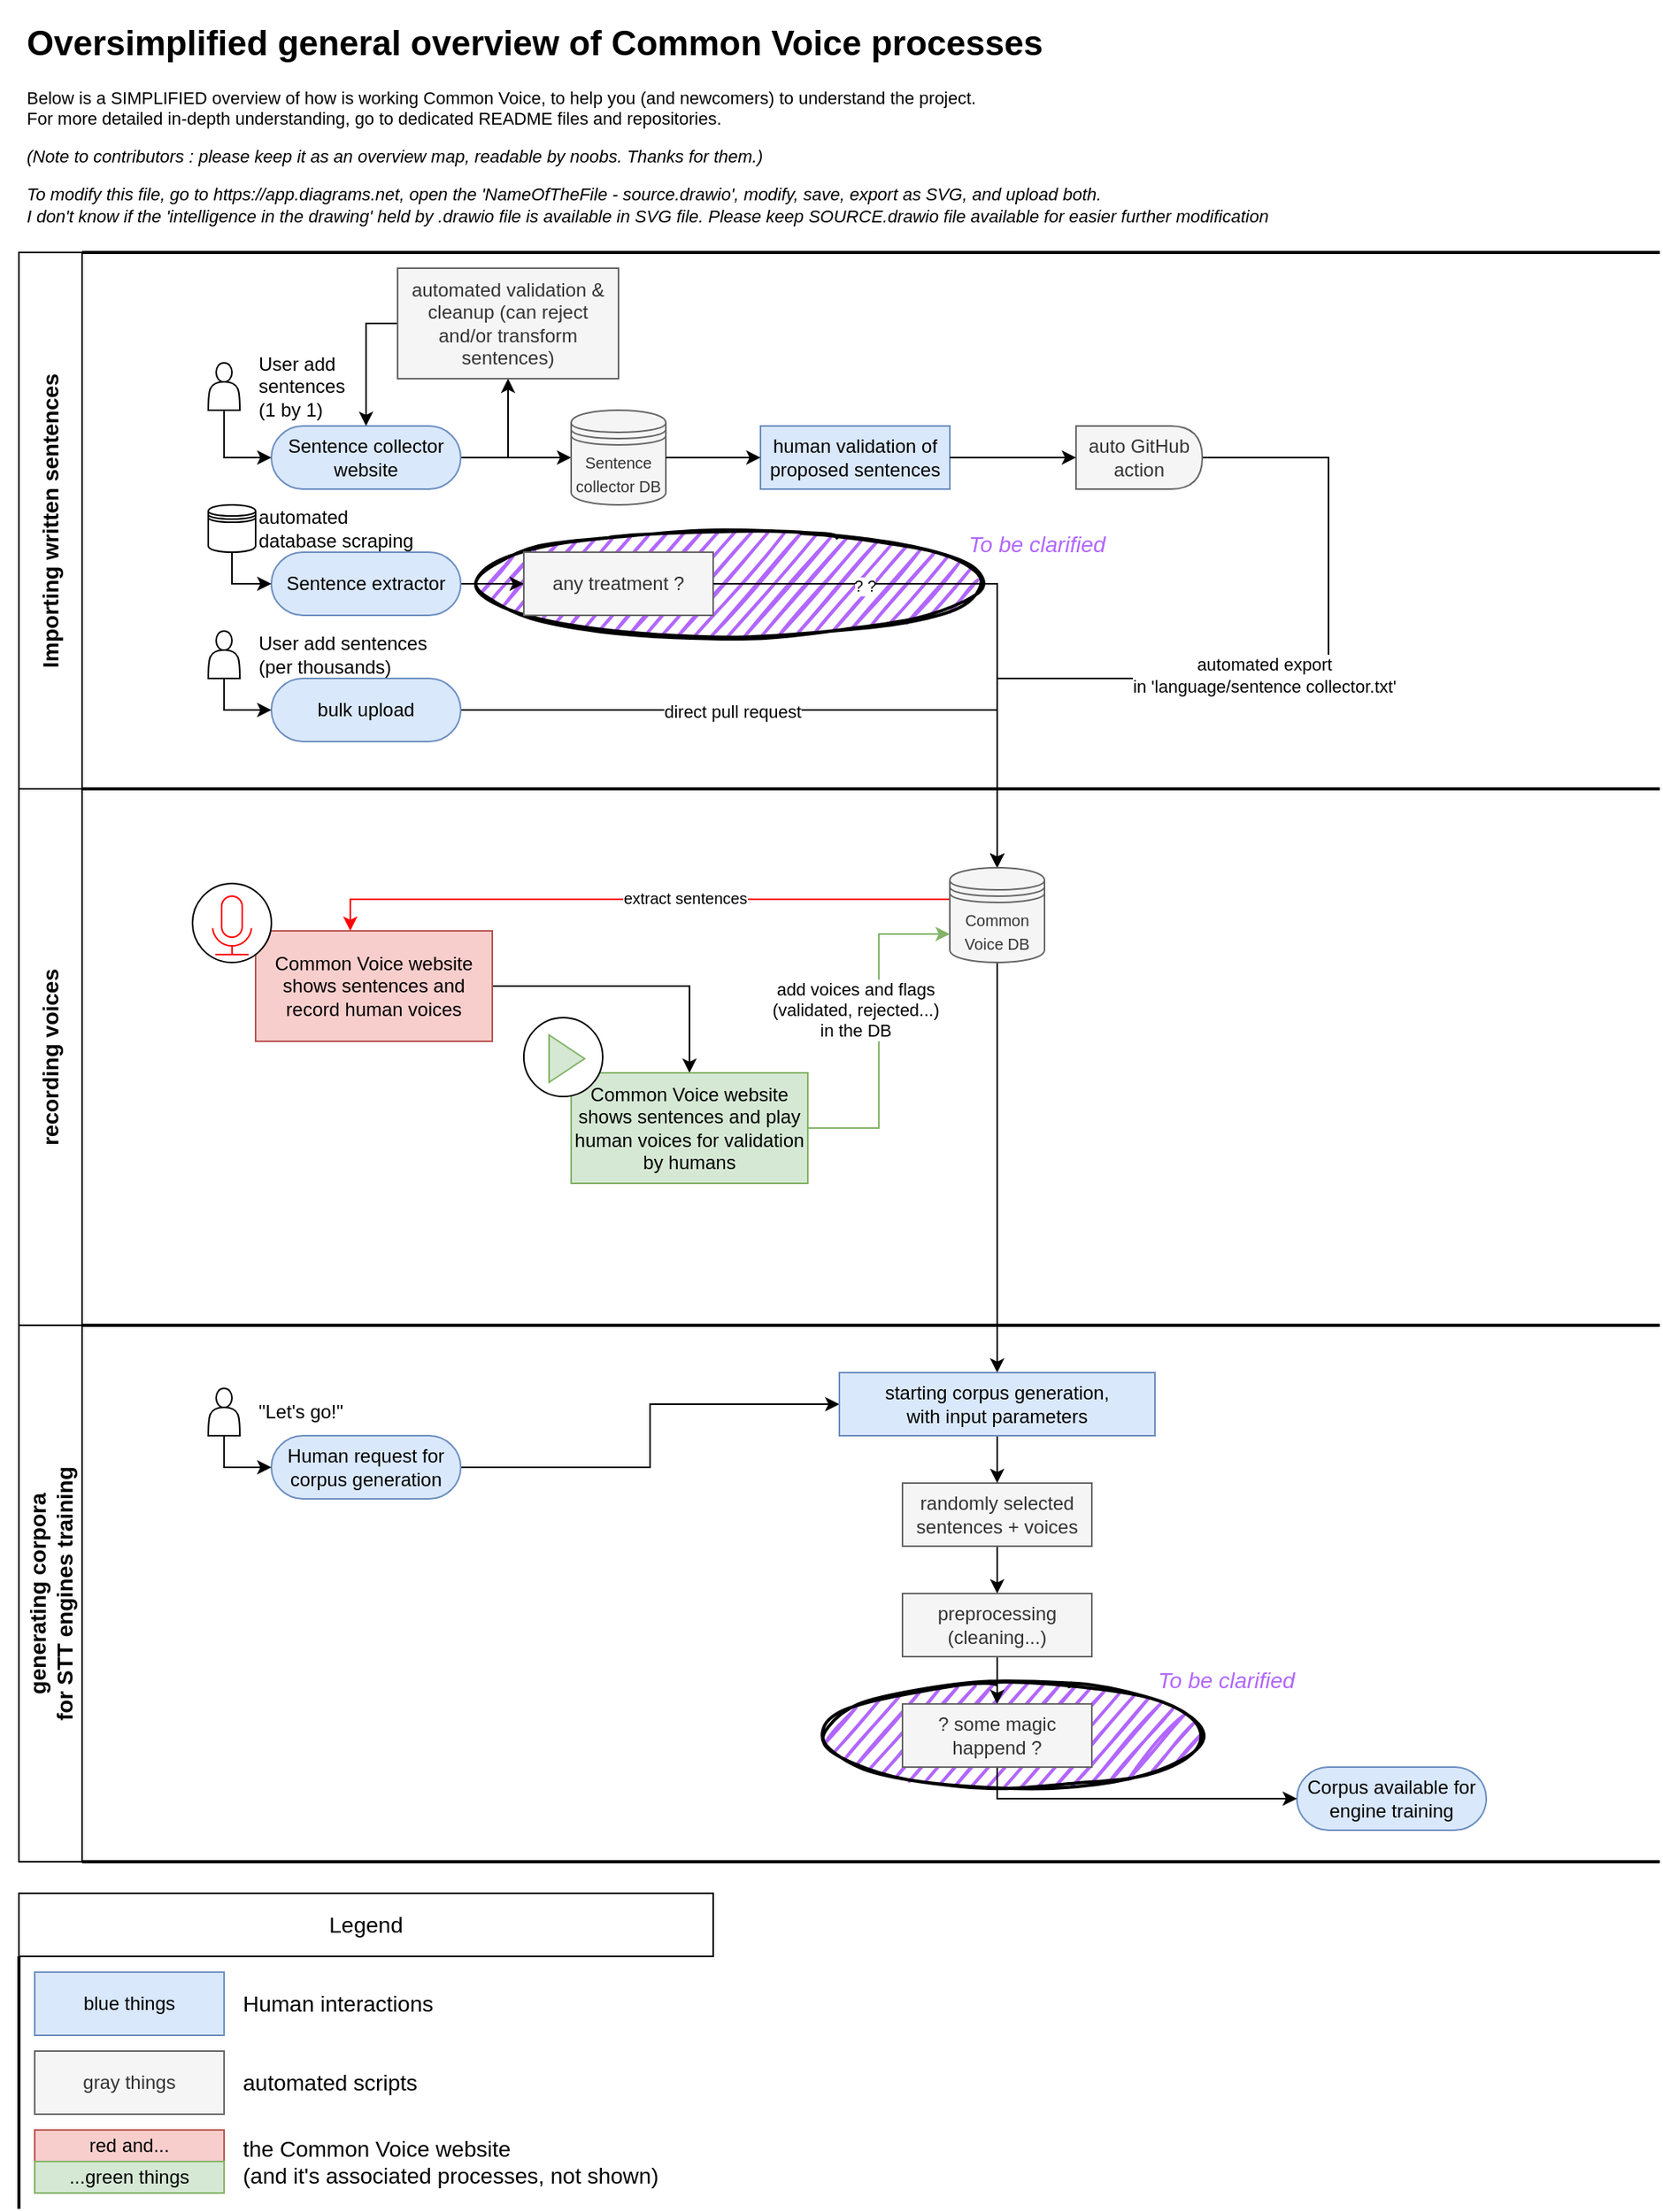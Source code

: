 <mxfile version="20.3.1" type="github">
  <diagram id="kgpKYQtTHZ0yAKxKKP6v" name="Page-1">
    <mxGraphModel dx="1390" dy="839" grid="1" gridSize="10" guides="1" tooltips="1" connect="1" arrows="1" fold="1" page="1" pageScale="1" pageWidth="1169" pageHeight="1654" math="0" shadow="0">
      <root>
        <mxCell id="0" />
        <mxCell id="1" parent="0" />
        <mxCell id="4muc2TcrfXr4DINt9mYG-235" value="" style="ellipse;whiteSpace=wrap;html=1;strokeWidth=2;fillWeight=2;hachureGap=8;fillColor=#B266FF;fillStyle=hachure;sketch=1;strokeColor=#000000;fontSize=14;" vertex="1" parent="1">
          <mxGeometry x="330" y="377.5" width="320" height="65" as="geometry" />
        </mxCell>
        <mxCell id="4muc2TcrfXr4DINt9mYG-234" value="" style="ellipse;whiteSpace=wrap;html=1;strokeWidth=2;fillWeight=2;hachureGap=8;fillColor=#B266FF;fillStyle=hachure;sketch=1;strokeColor=#000000;fontSize=14;" vertex="1" parent="1">
          <mxGeometry x="550" y="1107.5" width="240" height="65" as="geometry" />
        </mxCell>
        <mxCell id="4muc2TcrfXr4DINt9mYG-118" style="edgeStyle=orthogonalEdgeStyle;rounded=0;orthogonalLoop=1;jettySize=auto;html=1;exitX=1;exitY=0.5;exitDx=0;exitDy=0;" edge="1" parent="1" source="4muc2TcrfXr4DINt9mYG-120" target="4muc2TcrfXr4DINt9mYG-130">
          <mxGeometry relative="1" as="geometry">
            <mxPoint x="360.0" y="330" as="targetPoint" />
          </mxGeometry>
        </mxCell>
        <mxCell id="4muc2TcrfXr4DINt9mYG-119" style="edgeStyle=orthogonalEdgeStyle;rounded=0;orthogonalLoop=1;jettySize=auto;html=1;exitX=1;exitY=0.5;exitDx=0;exitDy=0;entryX=0.5;entryY=1;entryDx=0;entryDy=0;" edge="1" parent="1" source="4muc2TcrfXr4DINt9mYG-120" target="4muc2TcrfXr4DINt9mYG-139">
          <mxGeometry relative="1" as="geometry" />
        </mxCell>
        <mxCell id="4muc2TcrfXr4DINt9mYG-120" value="Sentence collector website" style="rounded=1;whiteSpace=wrap;html=1;fillColor=#dae8fc;arcSize=50;strokeColor=#6c8ebf;" vertex="1" parent="1">
          <mxGeometry x="200" y="310" width="120" height="40" as="geometry" />
        </mxCell>
        <mxCell id="4muc2TcrfXr4DINt9mYG-121" style="edgeStyle=orthogonalEdgeStyle;rounded=0;orthogonalLoop=1;jettySize=auto;html=1;exitX=1;exitY=0.5;exitDx=0;exitDy=0;entryX=0;entryY=0.5;entryDx=0;entryDy=0;" edge="1" parent="1" source="4muc2TcrfXr4DINt9mYG-122" target="4muc2TcrfXr4DINt9mYG-127">
          <mxGeometry relative="1" as="geometry" />
        </mxCell>
        <mxCell id="4muc2TcrfXr4DINt9mYG-122" value="Sentence extractor" style="rounded=1;whiteSpace=wrap;html=1;fillColor=#dae8fc;arcSize=50;strokeColor=#6c8ebf;" vertex="1" parent="1">
          <mxGeometry x="200" y="390" width="120" height="40" as="geometry" />
        </mxCell>
        <mxCell id="4muc2TcrfXr4DINt9mYG-123" style="edgeStyle=orthogonalEdgeStyle;rounded=0;orthogonalLoop=1;jettySize=auto;html=1;exitX=1;exitY=0.5;exitDx=0;exitDy=0;entryX=0.5;entryY=0;entryDx=0;entryDy=0;" edge="1" parent="1" source="4muc2TcrfXr4DINt9mYG-125" target="4muc2TcrfXr4DINt9mYG-163">
          <mxGeometry relative="1" as="geometry" />
        </mxCell>
        <mxCell id="4muc2TcrfXr4DINt9mYG-124" value="direct pull request" style="edgeLabel;html=1;align=center;verticalAlign=middle;resizable=0;points=[];" vertex="1" connectable="0" parent="4muc2TcrfXr4DINt9mYG-123">
          <mxGeometry x="-0.221" y="-1" relative="1" as="geometry">
            <mxPoint as="offset" />
          </mxGeometry>
        </mxCell>
        <mxCell id="4muc2TcrfXr4DINt9mYG-125" value="bulk upload" style="rounded=1;whiteSpace=wrap;html=1;fillColor=#dae8fc;arcSize=50;strokeColor=#6c8ebf;" vertex="1" parent="1">
          <mxGeometry x="200" y="470" width="120" height="40" as="geometry" />
        </mxCell>
        <mxCell id="4muc2TcrfXr4DINt9mYG-127" value="any treatment ?" style="rounded=0;whiteSpace=wrap;html=1;fillColor=#f5f5f5;fontColor=#333333;strokeColor=#666666;" vertex="1" parent="1">
          <mxGeometry x="360" y="390" width="120" height="40" as="geometry" />
        </mxCell>
        <mxCell id="4muc2TcrfXr4DINt9mYG-132" value="" style="shape=actor;whiteSpace=wrap;html=1;fillColor=none;" vertex="1" parent="1">
          <mxGeometry x="160" y="270" width="20" height="30" as="geometry" />
        </mxCell>
        <mxCell id="4muc2TcrfXr4DINt9mYG-133" value="User add sentences &lt;br&gt;(1 by 1)" style="text;html=1;strokeColor=none;fillColor=none;align=left;verticalAlign=middle;whiteSpace=wrap;rounded=0;" vertex="1" parent="1">
          <mxGeometry x="190" y="270" width="100" height="30" as="geometry" />
        </mxCell>
        <mxCell id="4muc2TcrfXr4DINt9mYG-134" value="automated database scraping" style="text;html=1;strokeColor=none;fillColor=none;align=left;verticalAlign=middle;whiteSpace=wrap;rounded=0;" vertex="1" parent="1">
          <mxGeometry x="190" y="360" width="110" height="30" as="geometry" />
        </mxCell>
        <mxCell id="4muc2TcrfXr4DINt9mYG-135" value="User add sentences (per thousands)" style="text;html=1;strokeColor=none;fillColor=none;align=left;verticalAlign=middle;whiteSpace=wrap;rounded=0;" vertex="1" parent="1">
          <mxGeometry x="190" y="440" width="120" height="30" as="geometry" />
        </mxCell>
        <mxCell id="4muc2TcrfXr4DINt9mYG-136" value="" style="shape=actor;whiteSpace=wrap;html=1;fillColor=none;" vertex="1" parent="1">
          <mxGeometry x="160" y="440" width="20" height="30" as="geometry" />
        </mxCell>
        <mxCell id="4muc2TcrfXr4DINt9mYG-137" value="" style="shape=datastore;whiteSpace=wrap;html=1;fillColor=none;" vertex="1" parent="1">
          <mxGeometry x="160" y="360" width="30" height="30" as="geometry" />
        </mxCell>
        <mxCell id="4muc2TcrfXr4DINt9mYG-141" style="edgeStyle=orthogonalEdgeStyle;rounded=0;orthogonalLoop=1;jettySize=auto;html=1;fontSize=10;" edge="1" parent="1" source="4muc2TcrfXr4DINt9mYG-142" target="4muc2TcrfXr4DINt9mYG-143">
          <mxGeometry relative="1" as="geometry" />
        </mxCell>
        <mxCell id="4muc2TcrfXr4DINt9mYG-142" value="Common Voice website shows sentences and record human voices" style="rounded=0;whiteSpace=wrap;html=1;fillColor=#f8cecc;strokeColor=#b85450;" vertex="1" parent="1">
          <mxGeometry x="190" y="630" width="150" height="70" as="geometry" />
        </mxCell>
        <mxCell id="4muc2TcrfXr4DINt9mYG-144" value="" style="group" vertex="1" connectable="0" parent="1">
          <mxGeometry x="150" y="600" width="50" height="50" as="geometry" />
        </mxCell>
        <mxCell id="4muc2TcrfXr4DINt9mYG-145" value="" style="ellipse;whiteSpace=wrap;html=1;aspect=fixed;fontSize=10;" vertex="1" parent="4muc2TcrfXr4DINt9mYG-144">
          <mxGeometry width="50" height="50" as="geometry" />
        </mxCell>
        <mxCell id="4muc2TcrfXr4DINt9mYG-146" value="" style="ellipse;whiteSpace=wrap;html=1;aspect=fixed;fontSize=10;strokeColor=#FF0000;" vertex="1" parent="4muc2TcrfXr4DINt9mYG-144">
          <mxGeometry x="12.7" y="14.794" width="24.75" height="24.75" as="geometry" />
        </mxCell>
        <mxCell id="4muc2TcrfXr4DINt9mYG-147" value="" style="rounded=0;whiteSpace=wrap;html=1;fontSize=10;strokeColor=none;" vertex="1" parent="4muc2TcrfXr4DINt9mYG-144">
          <mxGeometry x="11.2" y="14.0" width="27" height="14.294" as="geometry" />
        </mxCell>
        <mxCell id="4muc2TcrfXr4DINt9mYG-148" value="" style="rounded=1;whiteSpace=wrap;html=1;fontSize=10;arcSize=50;strokeColor=#FF0000;" vertex="1" parent="4muc2TcrfXr4DINt9mYG-144">
          <mxGeometry x="18.5" y="8" width="13" height="26" as="geometry" />
        </mxCell>
        <mxCell id="4muc2TcrfXr4DINt9mYG-149" value="" style="endArrow=none;html=1;rounded=0;fontSize=10;entryX=0.5;entryY=1;entryDx=0;entryDy=0;strokeColor=#FF0000;" edge="1" parent="4muc2TcrfXr4DINt9mYG-144" target="4muc2TcrfXr4DINt9mYG-146">
          <mxGeometry width="50" height="50" relative="1" as="geometry">
            <mxPoint x="25.1" y="45" as="sourcePoint" />
            <mxPoint x="37.3" y="28.0" as="targetPoint" />
          </mxGeometry>
        </mxCell>
        <mxCell id="4muc2TcrfXr4DINt9mYG-150" value="" style="endArrow=none;html=1;rounded=0;fontSize=10;strokeColor=#FF0000;" edge="1" parent="4muc2TcrfXr4DINt9mYG-144">
          <mxGeometry width="50" height="50" relative="1" as="geometry">
            <mxPoint x="14.5" y="45.0" as="sourcePoint" />
            <mxPoint x="35.5" y="45.0" as="targetPoint" />
          </mxGeometry>
        </mxCell>
        <mxCell id="4muc2TcrfXr4DINt9mYG-154" style="edgeStyle=orthogonalEdgeStyle;rounded=0;orthogonalLoop=1;jettySize=auto;html=1;exitX=1;exitY=0.5;exitDx=0;exitDy=0;entryX=0.5;entryY=0;entryDx=0;entryDy=0;" edge="1" parent="1" source="4muc2TcrfXr4DINt9mYG-128" target="4muc2TcrfXr4DINt9mYG-163">
          <mxGeometry relative="1" as="geometry">
            <Array as="points">
              <mxPoint x="870" y="330" />
              <mxPoint x="870" y="470" />
              <mxPoint x="660" y="470" />
            </Array>
          </mxGeometry>
        </mxCell>
        <mxCell id="4muc2TcrfXr4DINt9mYG-155" value="&lt;div&gt;automated export&lt;/div&gt;&lt;div&gt;in &#39;language/sentence collector.txt&#39;&lt;br&gt;&lt;/div&gt;" style="edgeLabel;html=1;align=center;verticalAlign=middle;resizable=0;points=[];" vertex="1" connectable="0" parent="4muc2TcrfXr4DINt9mYG-154">
          <mxGeometry x="-0.154" y="-2" relative="1" as="geometry">
            <mxPoint x="-29" as="offset" />
          </mxGeometry>
        </mxCell>
        <mxCell id="4muc2TcrfXr4DINt9mYG-156" style="edgeStyle=orthogonalEdgeStyle;rounded=0;orthogonalLoop=1;jettySize=auto;html=1;exitX=0.5;exitY=1;exitDx=0;exitDy=0;" edge="1" parent="1" source="4muc2TcrfXr4DINt9mYG-137" target="4muc2TcrfXr4DINt9mYG-122">
          <mxGeometry relative="1" as="geometry" />
        </mxCell>
        <mxCell id="4muc2TcrfXr4DINt9mYG-157" style="edgeStyle=orthogonalEdgeStyle;rounded=0;orthogonalLoop=1;jettySize=auto;html=1;exitX=0.5;exitY=1;exitDx=0;exitDy=0;entryX=0;entryY=0.5;entryDx=0;entryDy=0;" edge="1" parent="1" source="4muc2TcrfXr4DINt9mYG-132" target="4muc2TcrfXr4DINt9mYG-120">
          <mxGeometry relative="1" as="geometry" />
        </mxCell>
        <mxCell id="4muc2TcrfXr4DINt9mYG-158" style="edgeStyle=orthogonalEdgeStyle;rounded=0;orthogonalLoop=1;jettySize=auto;html=1;exitX=0.5;exitY=1;exitDx=0;exitDy=0;" edge="1" parent="1" source="4muc2TcrfXr4DINt9mYG-136" target="4muc2TcrfXr4DINt9mYG-125">
          <mxGeometry relative="1" as="geometry" />
        </mxCell>
        <mxCell id="4muc2TcrfXr4DINt9mYG-159" style="edgeStyle=orthogonalEdgeStyle;rounded=0;orthogonalLoop=1;jettySize=auto;html=1;exitX=1;exitY=0.5;exitDx=0;exitDy=0;" edge="1" parent="1" source="4muc2TcrfXr4DINt9mYG-127" target="4muc2TcrfXr4DINt9mYG-163">
          <mxGeometry relative="1" as="geometry" />
        </mxCell>
        <mxCell id="4muc2TcrfXr4DINt9mYG-167" value="? ?" style="edgeLabel;html=1;align=center;verticalAlign=middle;resizable=0;points=[];fontSize=10;" vertex="1" connectable="0" parent="4muc2TcrfXr4DINt9mYG-159">
          <mxGeometry x="-0.469" relative="1" as="geometry">
            <mxPoint y="1" as="offset" />
          </mxGeometry>
        </mxCell>
        <mxCell id="4muc2TcrfXr4DINt9mYG-160" style="edgeStyle=orthogonalEdgeStyle;rounded=0;orthogonalLoop=1;jettySize=auto;html=1;exitX=0;exitY=0.5;exitDx=0;exitDy=0;" edge="1" parent="1" source="4muc2TcrfXr4DINt9mYG-139" target="4muc2TcrfXr4DINt9mYG-120">
          <mxGeometry relative="1" as="geometry" />
        </mxCell>
        <mxCell id="4muc2TcrfXr4DINt9mYG-161" style="edgeStyle=orthogonalEdgeStyle;rounded=0;orthogonalLoop=1;jettySize=auto;html=1;strokeColor=#FF0000;fontSize=10;" edge="1" parent="1" source="4muc2TcrfXr4DINt9mYG-163" target="4muc2TcrfXr4DINt9mYG-142">
          <mxGeometry relative="1" as="geometry">
            <Array as="points">
              <mxPoint x="250" y="610" />
            </Array>
          </mxGeometry>
        </mxCell>
        <mxCell id="4muc2TcrfXr4DINt9mYG-162" value="extract sentences" style="edgeLabel;html=1;align=center;verticalAlign=middle;resizable=0;points=[];fontSize=10;" vertex="1" connectable="0" parent="4muc2TcrfXr4DINt9mYG-161">
          <mxGeometry x="-0.158" y="-1" relative="1" as="geometry">
            <mxPoint as="offset" />
          </mxGeometry>
        </mxCell>
        <mxCell id="4muc2TcrfXr4DINt9mYG-219" style="edgeStyle=orthogonalEdgeStyle;rounded=0;orthogonalLoop=1;jettySize=auto;html=1;strokeColor=#000000;fontSize=14;" edge="1" parent="1" source="4muc2TcrfXr4DINt9mYG-163" target="4muc2TcrfXr4DINt9mYG-221">
          <mxGeometry relative="1" as="geometry">
            <mxPoint x="660" y="900" as="targetPoint" />
          </mxGeometry>
        </mxCell>
        <mxCell id="4muc2TcrfXr4DINt9mYG-163" value="&lt;font style=&quot;font-size: 10px;&quot;&gt;Common Voice DB&lt;br&gt;&lt;/font&gt;" style="shape=datastore;whiteSpace=wrap;html=1;fillColor=#f5f5f5;fontColor=#333333;strokeColor=#666666;" vertex="1" parent="1">
          <mxGeometry x="630" y="590" width="60" height="60" as="geometry" />
        </mxCell>
        <mxCell id="4muc2TcrfXr4DINt9mYG-188" style="edgeStyle=orthogonalEdgeStyle;rounded=0;orthogonalLoop=1;jettySize=auto;html=1;entryX=0;entryY=0.7;entryDx=0;entryDy=0;strokeColor=#82B366;fontSize=11;" edge="1" parent="1" source="4muc2TcrfXr4DINt9mYG-143" target="4muc2TcrfXr4DINt9mYG-163">
          <mxGeometry relative="1" as="geometry" />
        </mxCell>
        <mxCell id="4muc2TcrfXr4DINt9mYG-189" value="&lt;div&gt;&lt;font style=&quot;font-size: 11px;&quot;&gt;add voices and flags &lt;br&gt;&lt;/font&gt;&lt;/div&gt;&lt;div&gt;&lt;font style=&quot;font-size: 11px;&quot;&gt;(validated, rejected...) &lt;br&gt;&lt;/font&gt;&lt;/div&gt;&lt;div&gt;&lt;font style=&quot;font-size: 11px;&quot;&gt;in the DB&lt;/font&gt;&lt;/div&gt;" style="edgeLabel;html=1;align=center;verticalAlign=middle;resizable=0;points=[];fontSize=11;" vertex="1" connectable="0" parent="4muc2TcrfXr4DINt9mYG-188">
          <mxGeometry x="-0.256" y="1" relative="1" as="geometry">
            <mxPoint x="-14" y="-41" as="offset" />
          </mxGeometry>
        </mxCell>
        <mxCell id="4muc2TcrfXr4DINt9mYG-190" value="&lt;h1&gt;Oversimplified general overview of Common Voice processes&lt;br&gt;&lt;/h1&gt;&lt;p&gt;Below is a SIMPLIFIED overview of how is working Common Voice, to help you (and newcomers) to understand the project. &lt;br&gt;For more detailed in-depth understanding, go to dedicated README files and repositories.&lt;/p&gt;&lt;p&gt;&lt;i&gt;(Note to contributors : please keep it as an overview map, readable by noobs. Thanks for them.)&lt;/i&gt;&lt;/p&gt;&lt;p&gt;&lt;i&gt;To modify this file, go to https://app.diagrams.net, open the &#39;NameOfTheFile - source.drawio&#39;, modify, save, export as SVG, and upload both. &lt;br&gt;I don&#39;t know if the &#39;intelligence in the drawing&#39; held by .drawio file is available in SVG file. Please keep SOURCE.drawio file available for easier further modification&lt;br&gt;&lt;/i&gt;&lt;/p&gt;" style="text;html=1;strokeColor=none;fillColor=none;spacing=5;spacingTop=-20;whiteSpace=wrap;overflow=hidden;rounded=0;fontSize=11;" vertex="1" parent="1">
          <mxGeometry x="40" y="50" width="850" height="140" as="geometry" />
        </mxCell>
        <mxCell id="4muc2TcrfXr4DINt9mYG-191" value="" style="line;strokeWidth=2;html=1;strokeColor=#000000;fontSize=14;" vertex="1" parent="1">
          <mxGeometry x="80" y="530" width="1000" height="20" as="geometry" />
        </mxCell>
        <mxCell id="4muc2TcrfXr4DINt9mYG-180" value="&lt;b&gt;&lt;font style=&quot;font-size: 14px;&quot;&gt;recording voices&lt;/font&gt;&lt;/b&gt;" style="rounded=0;whiteSpace=wrap;html=1;strokeColor=#000000;fontSize=10;rotation=-90;" vertex="1" parent="1">
          <mxGeometry x="-110.0" y="690" width="340" height="40" as="geometry" />
        </mxCell>
        <mxCell id="4muc2TcrfXr4DINt9mYG-183" value="&lt;div&gt;&lt;b&gt;&lt;font style=&quot;font-size: 14px;&quot;&gt;generating corpora&lt;br&gt;&lt;/font&gt;&lt;/b&gt;&lt;/div&gt;&lt;div&gt;&lt;b&gt;&lt;font style=&quot;font-size: 14px;&quot;&gt;for STT engines training&lt;/font&gt;&lt;/b&gt;&lt;/div&gt;" style="rounded=0;whiteSpace=wrap;html=1;strokeColor=#000000;fontSize=10;rotation=-90;" vertex="1" parent="1">
          <mxGeometry x="-110.0" y="1030" width="340" height="40" as="geometry" />
        </mxCell>
        <mxCell id="4muc2TcrfXr4DINt9mYG-169" value="&lt;font style=&quot;font-size: 14px;&quot;&gt;&lt;b&gt;Importing written sentences&lt;br&gt;&lt;/b&gt;&lt;/font&gt;" style="rounded=0;whiteSpace=wrap;html=1;strokeColor=#000000;fontSize=10;rotation=-90;" vertex="1" parent="1">
          <mxGeometry x="-110.0" y="350" width="340" height="40" as="geometry" />
        </mxCell>
        <mxCell id="4muc2TcrfXr4DINt9mYG-139" value="automated validation &amp;amp; cleanup (can reject and/or transform sentences)" style="rounded=0;whiteSpace=wrap;html=1;fillColor=#f5f5f5;fontColor=#333333;strokeColor=#666666;" vertex="1" parent="1">
          <mxGeometry x="280" y="210" width="140" height="70" as="geometry" />
        </mxCell>
        <mxCell id="4muc2TcrfXr4DINt9mYG-128" value="auto GitHub action" style="shape=delay;whiteSpace=wrap;html=1;fillColor=#f5f5f5;fontColor=#333333;strokeColor=#666666;" vertex="1" parent="1">
          <mxGeometry x="710" y="310" width="80" height="40" as="geometry" />
        </mxCell>
        <mxCell id="4muc2TcrfXr4DINt9mYG-140" value="human validation of proposed sentences" style="rounded=0;whiteSpace=wrap;html=1;fillColor=#dae8fc;strokeColor=#6c8ebf;" vertex="1" parent="1">
          <mxGeometry x="510" y="310" width="120" height="40" as="geometry" />
        </mxCell>
        <mxCell id="4muc2TcrfXr4DINt9mYG-126" style="edgeStyle=orthogonalEdgeStyle;rounded=0;orthogonalLoop=1;jettySize=auto;html=1;exitX=1;exitY=0.5;exitDx=0;exitDy=0;entryX=0;entryY=0.5;entryDx=0;entryDy=0;" edge="1" parent="1" source="4muc2TcrfXr4DINt9mYG-140" target="4muc2TcrfXr4DINt9mYG-128">
          <mxGeometry relative="1" as="geometry">
            <mxPoint x="580.0" y="180" as="sourcePoint" />
            <mxPoint x="610.0" y="180" as="targetPoint" />
          </mxGeometry>
        </mxCell>
        <mxCell id="4muc2TcrfXr4DINt9mYG-130" value="&lt;font style=&quot;font-size: 10px;&quot;&gt;Sentence collector DB&lt;/font&gt;" style="shape=datastore;whiteSpace=wrap;html=1;fillColor=#f5f5f5;fontColor=#333333;strokeColor=#666666;" vertex="1" parent="1">
          <mxGeometry x="390" y="300" width="60" height="60" as="geometry" />
        </mxCell>
        <mxCell id="4muc2TcrfXr4DINt9mYG-131" style="edgeStyle=orthogonalEdgeStyle;rounded=0;orthogonalLoop=1;jettySize=auto;html=1;exitX=1;exitY=0.5;exitDx=0;exitDy=0;entryX=0;entryY=0.5;entryDx=0;entryDy=0;" edge="1" parent="1" source="4muc2TcrfXr4DINt9mYG-130" target="4muc2TcrfXr4DINt9mYG-140">
          <mxGeometry relative="1" as="geometry" />
        </mxCell>
        <mxCell id="4muc2TcrfXr4DINt9mYG-194" value="" style="line;strokeWidth=2;html=1;strokeColor=#000000;fontSize=14;" vertex="1" parent="1">
          <mxGeometry x="80" y="870" width="1000" height="20" as="geometry" />
        </mxCell>
        <mxCell id="4muc2TcrfXr4DINt9mYG-195" value="" style="line;strokeWidth=2;html=1;strokeColor=#000000;fontSize=14;" vertex="1" parent="1">
          <mxGeometry x="80" y="190" width="1000" height="20" as="geometry" />
        </mxCell>
        <mxCell id="4muc2TcrfXr4DINt9mYG-196" value="" style="line;strokeWidth=2;html=1;strokeColor=#000000;fontSize=14;" vertex="1" parent="1">
          <mxGeometry x="80" y="1210" width="1000" height="20" as="geometry" />
        </mxCell>
        <mxCell id="4muc2TcrfXr4DINt9mYG-143" value="Common Voice website shows sentences and play human voices for validation by humans" style="rounded=0;whiteSpace=wrap;html=1;fillColor=#d5e8d4;strokeColor=#82b366;" vertex="1" parent="1">
          <mxGeometry x="390" y="720" width="150" height="70" as="geometry" />
        </mxCell>
        <mxCell id="4muc2TcrfXr4DINt9mYG-197" value="" style="group" vertex="1" connectable="0" parent="1">
          <mxGeometry x="360" y="685" width="50" height="50" as="geometry" />
        </mxCell>
        <mxCell id="4muc2TcrfXr4DINt9mYG-152" value="" style="ellipse;whiteSpace=wrap;html=1;aspect=fixed;fontSize=10;" vertex="1" parent="4muc2TcrfXr4DINt9mYG-197">
          <mxGeometry width="50" height="50" as="geometry" />
        </mxCell>
        <mxCell id="4muc2TcrfXr4DINt9mYG-153" value="" style="triangle;whiteSpace=wrap;html=1;fontSize=10;direction=south;rotation=-90;fillColor=#d5e8d4;strokeColor=#82B366;" vertex="1" parent="4muc2TcrfXr4DINt9mYG-197">
          <mxGeometry x="12.25" y="14.75" width="30" height="22.5" as="geometry" />
        </mxCell>
        <mxCell id="4muc2TcrfXr4DINt9mYG-199" value="Corpus available for engine training" style="rounded=1;whiteSpace=wrap;html=1;fillColor=#dae8fc;arcSize=50;strokeColor=#6c8ebf;" vertex="1" parent="1">
          <mxGeometry x="850" y="1160" width="120" height="40" as="geometry" />
        </mxCell>
        <mxCell id="4muc2TcrfXr4DINt9mYG-206" style="edgeStyle=orthogonalEdgeStyle;rounded=0;orthogonalLoop=1;jettySize=auto;html=1;strokeColor=#000000;fontSize=14;entryX=0;entryY=0.5;entryDx=0;entryDy=0;" edge="1" parent="1" source="4muc2TcrfXr4DINt9mYG-201" target="4muc2TcrfXr4DINt9mYG-221">
          <mxGeometry relative="1" as="geometry">
            <mxPoint x="620" y="920" as="targetPoint" />
          </mxGeometry>
        </mxCell>
        <mxCell id="4muc2TcrfXr4DINt9mYG-201" value="Human request for corpus generation" style="rounded=1;whiteSpace=wrap;html=1;fillColor=#dae8fc;arcSize=50;strokeColor=#6c8ebf;" vertex="1" parent="1">
          <mxGeometry x="200" y="950" width="120" height="40" as="geometry" />
        </mxCell>
        <mxCell id="4muc2TcrfXr4DINt9mYG-202" value="" style="shape=actor;whiteSpace=wrap;html=1;fillColor=none;" vertex="1" parent="1">
          <mxGeometry x="160" y="920" width="20" height="30" as="geometry" />
        </mxCell>
        <mxCell id="4muc2TcrfXr4DINt9mYG-203" value="&quot;Let&#39;s go!&quot;" style="text;html=1;strokeColor=none;fillColor=none;align=left;verticalAlign=middle;whiteSpace=wrap;rounded=0;" vertex="1" parent="1">
          <mxGeometry x="190" y="920" width="120" height="30" as="geometry" />
        </mxCell>
        <mxCell id="4muc2TcrfXr4DINt9mYG-204" style="edgeStyle=orthogonalEdgeStyle;rounded=0;orthogonalLoop=1;jettySize=auto;html=1;exitX=0.5;exitY=1;exitDx=0;exitDy=0;" edge="1" source="4muc2TcrfXr4DINt9mYG-202" target="4muc2TcrfXr4DINt9mYG-201" parent="1">
          <mxGeometry relative="1" as="geometry" />
        </mxCell>
        <mxCell id="4muc2TcrfXr4DINt9mYG-212" style="edgeStyle=orthogonalEdgeStyle;rounded=0;orthogonalLoop=1;jettySize=auto;html=1;strokeColor=#000000;fontSize=14;" edge="1" parent="1" source="4muc2TcrfXr4DINt9mYG-205" target="4muc2TcrfXr4DINt9mYG-211">
          <mxGeometry relative="1" as="geometry" />
        </mxCell>
        <mxCell id="4muc2TcrfXr4DINt9mYG-205" value="randomly selected sentences + voices" style="rounded=0;whiteSpace=wrap;html=1;fillColor=#f5f5f5;fontColor=#333333;strokeColor=#666666;" vertex="1" parent="1">
          <mxGeometry x="600" y="980" width="120" height="40" as="geometry" />
        </mxCell>
        <mxCell id="4muc2TcrfXr4DINt9mYG-214" style="edgeStyle=orthogonalEdgeStyle;rounded=0;orthogonalLoop=1;jettySize=auto;html=1;strokeColor=#000000;fontSize=14;" edge="1" parent="1" source="4muc2TcrfXr4DINt9mYG-211" target="4muc2TcrfXr4DINt9mYG-213">
          <mxGeometry relative="1" as="geometry" />
        </mxCell>
        <mxCell id="4muc2TcrfXr4DINt9mYG-211" value="preprocessing (cleaning...)" style="rounded=0;whiteSpace=wrap;html=1;fillColor=#f5f5f5;fontColor=#333333;strokeColor=#666666;" vertex="1" parent="1">
          <mxGeometry x="600" y="1050" width="120" height="40" as="geometry" />
        </mxCell>
        <mxCell id="4muc2TcrfXr4DINt9mYG-215" style="edgeStyle=orthogonalEdgeStyle;rounded=0;orthogonalLoop=1;jettySize=auto;html=1;entryX=0;entryY=0.5;entryDx=0;entryDy=0;strokeColor=#000000;fontSize=14;exitX=0.5;exitY=1;exitDx=0;exitDy=0;" edge="1" parent="1" source="4muc2TcrfXr4DINt9mYG-213" target="4muc2TcrfXr4DINt9mYG-199">
          <mxGeometry relative="1" as="geometry" />
        </mxCell>
        <mxCell id="4muc2TcrfXr4DINt9mYG-213" value="? some magic happend ?" style="rounded=0;whiteSpace=wrap;html=1;fillColor=#f5f5f5;fontColor=#333333;strokeColor=#666666;" vertex="1" parent="1">
          <mxGeometry x="600" y="1120" width="120" height="40" as="geometry" />
        </mxCell>
        <mxCell id="4muc2TcrfXr4DINt9mYG-220" style="edgeStyle=orthogonalEdgeStyle;rounded=0;orthogonalLoop=1;jettySize=auto;html=1;strokeColor=#000000;fontSize=14;" edge="1" parent="1" source="4muc2TcrfXr4DINt9mYG-221" target="4muc2TcrfXr4DINt9mYG-205">
          <mxGeometry relative="1" as="geometry">
            <mxPoint x="660" y="930" as="sourcePoint" />
          </mxGeometry>
        </mxCell>
        <mxCell id="4muc2TcrfXr4DINt9mYG-221" value="starting corpus generation, &lt;br&gt;with input parameters" style="rounded=0;whiteSpace=wrap;html=1;fillColor=#dae8fc;strokeColor=#6c8ebf;" vertex="1" parent="1">
          <mxGeometry x="560" y="910" width="200" height="40" as="geometry" />
        </mxCell>
        <mxCell id="4muc2TcrfXr4DINt9mYG-223" value="gray things" style="rounded=0;whiteSpace=wrap;html=1;fillColor=#f5f5f5;fontColor=#333333;strokeColor=#666666;" vertex="1" parent="1">
          <mxGeometry x="50" y="1340" width="120" height="40" as="geometry" />
        </mxCell>
        <mxCell id="4muc2TcrfXr4DINt9mYG-224" value="blue things" style="rounded=0;whiteSpace=wrap;html=1;fillColor=#dae8fc;strokeColor=#6c8ebf;" vertex="1" parent="1">
          <mxGeometry x="50" y="1290" width="120" height="40" as="geometry" />
        </mxCell>
        <mxCell id="4muc2TcrfXr4DINt9mYG-226" value="&lt;div style=&quot;font-size: 14px;&quot;&gt;Legend&lt;/div&gt;" style="rounded=0;whiteSpace=wrap;html=1;strokeColor=#000000;fontSize=10;rotation=0;" vertex="1" parent="1">
          <mxGeometry x="40" y="1240" width="440" height="40" as="geometry" />
        </mxCell>
        <mxCell id="4muc2TcrfXr4DINt9mYG-228" value="" style="line;strokeWidth=2;direction=south;html=1;strokeColor=#000000;fontSize=14;fillColor=none;" vertex="1" parent="1">
          <mxGeometry x="30" y="1280" width="20" height="160" as="geometry" />
        </mxCell>
        <mxCell id="4muc2TcrfXr4DINt9mYG-229" value="red and..." style="rounded=0;whiteSpace=wrap;html=1;fillColor=#f8cecc;strokeColor=#b85450;" vertex="1" parent="1">
          <mxGeometry x="50" y="1390" width="120" height="20" as="geometry" />
        </mxCell>
        <mxCell id="4muc2TcrfXr4DINt9mYG-230" value="...green things" style="rounded=0;whiteSpace=wrap;html=1;fillColor=#d5e8d4;strokeColor=#82b366;" vertex="1" parent="1">
          <mxGeometry x="50" y="1410" width="120" height="20" as="geometry" />
        </mxCell>
        <mxCell id="4muc2TcrfXr4DINt9mYG-231" value="Human interactions" style="text;html=1;strokeColor=none;fillColor=none;align=left;verticalAlign=middle;whiteSpace=wrap;rounded=0;fontSize=14;" vertex="1" parent="1">
          <mxGeometry x="180" y="1295" width="200" height="30" as="geometry" />
        </mxCell>
        <mxCell id="4muc2TcrfXr4DINt9mYG-232" value="automated scripts" style="text;html=1;strokeColor=none;fillColor=none;align=left;verticalAlign=middle;whiteSpace=wrap;rounded=0;fontSize=14;" vertex="1" parent="1">
          <mxGeometry x="180" y="1345" width="200" height="30" as="geometry" />
        </mxCell>
        <mxCell id="4muc2TcrfXr4DINt9mYG-233" value="the Common Voice website &lt;br&gt;(and it&#39;s associated processes, not shown)" style="text;html=1;strokeColor=none;fillColor=none;align=left;verticalAlign=middle;whiteSpace=wrap;rounded=0;fontSize=14;" vertex="1" parent="1">
          <mxGeometry x="180" y="1390" width="300" height="40" as="geometry" />
        </mxCell>
        <mxCell id="4muc2TcrfXr4DINt9mYG-236" value="&lt;div align=&quot;left&quot;&gt;&lt;font color=&quot;#B266FF&quot;&gt;&lt;i&gt;To be clarified &lt;/i&gt;&lt;br&gt;&lt;/font&gt;&lt;/div&gt;" style="text;html=1;strokeColor=none;fillColor=none;align=left;verticalAlign=middle;whiteSpace=wrap;rounded=0;fillStyle=hachure;fontSize=14;" vertex="1" parent="1">
          <mxGeometry x="640" y="370" width="210" height="30" as="geometry" />
        </mxCell>
        <mxCell id="4muc2TcrfXr4DINt9mYG-237" value="&lt;div align=&quot;left&quot;&gt;&lt;font color=&quot;#B266FF&quot;&gt;&lt;i&gt;To be clarified &lt;/i&gt;&lt;br&gt;&lt;/font&gt;&lt;/div&gt;" style="text;html=1;strokeColor=none;fillColor=none;align=left;verticalAlign=middle;whiteSpace=wrap;rounded=0;fillStyle=hachure;fontSize=14;" vertex="1" parent="1">
          <mxGeometry x="760" y="1090" width="210" height="30" as="geometry" />
        </mxCell>
      </root>
    </mxGraphModel>
  </diagram>
</mxfile>
